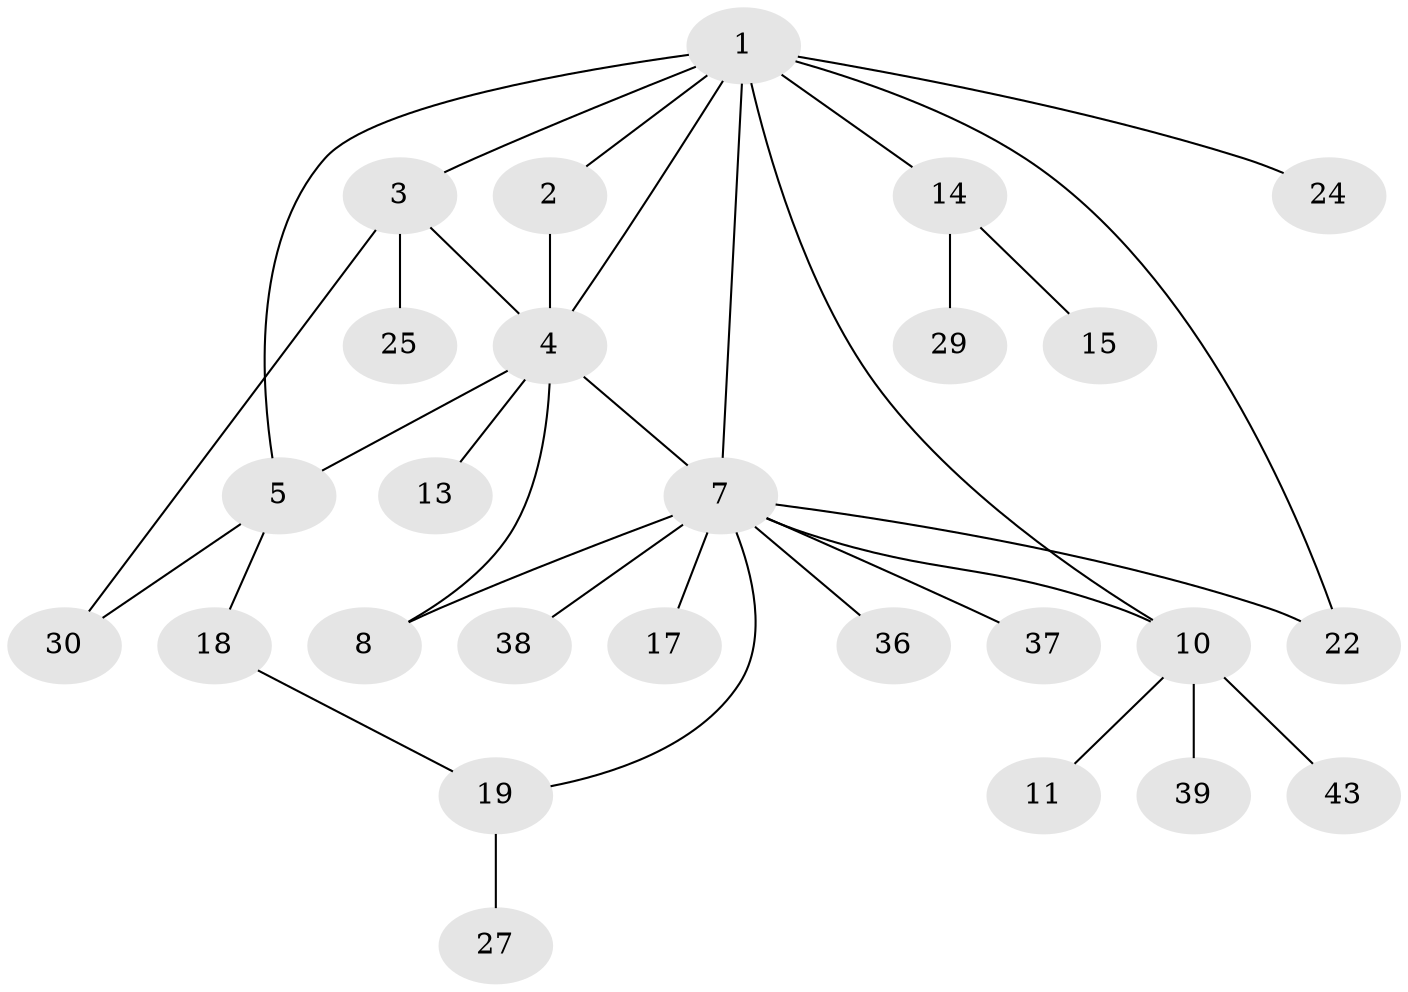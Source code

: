 // original degree distribution, {7: 0.019230769230769232, 3: 0.038461538461538464, 4: 0.038461538461538464, 11: 0.019230769230769232, 5: 0.038461538461538464, 9: 0.019230769230769232, 10: 0.019230769230769232, 2: 0.2692307692307692, 8: 0.019230769230769232, 1: 0.5192307692307693}
// Generated by graph-tools (version 1.1) at 2025/16/03/09/25 04:16:06]
// undirected, 26 vertices, 34 edges
graph export_dot {
graph [start="1"]
  node [color=gray90,style=filled];
  1 [super="+20+9"];
  2;
  3;
  4 [super="+46+48+49+40+35+6"];
  5 [super="+26"];
  7;
  8;
  10;
  11;
  13;
  14 [super="+42"];
  15;
  17 [super="+51"];
  18;
  19;
  22 [super="+31"];
  24;
  25;
  27 [super="+32"];
  29 [super="+34"];
  30 [super="+45"];
  36;
  37;
  38;
  39;
  43;
  1 -- 2;
  1 -- 7;
  1 -- 14;
  1 -- 22;
  1 -- 24;
  1 -- 4;
  1 -- 10;
  1 -- 3;
  1 -- 5;
  2 -- 4 [weight=2];
  3 -- 4;
  3 -- 25;
  3 -- 30;
  4 -- 7;
  4 -- 13;
  4 -- 5;
  4 -- 8;
  5 -- 18;
  5 -- 30;
  7 -- 8;
  7 -- 10;
  7 -- 17;
  7 -- 19;
  7 -- 36;
  7 -- 37;
  7 -- 38;
  7 -- 22;
  10 -- 11;
  10 -- 39;
  10 -- 43;
  14 -- 15;
  14 -- 29;
  18 -- 19;
  19 -- 27;
}
